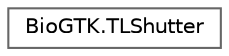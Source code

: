 digraph "Graphical Class Hierarchy"
{
 // LATEX_PDF_SIZE
  bgcolor="transparent";
  edge [fontname=Helvetica,fontsize=10,labelfontname=Helvetica,labelfontsize=10];
  node [fontname=Helvetica,fontsize=10,shape=box,height=0.2,width=0.4];
  rankdir="LR";
  Node0 [id="Node000000",label="BioGTK.TLShutter",height=0.2,width=0.4,color="grey40", fillcolor="white", style="filled",URL="$class_bio_g_t_k_1_1_t_l_shutter.html",tooltip=" "];
}
